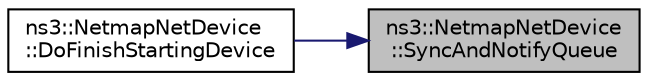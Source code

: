 digraph "ns3::NetmapNetDevice::SyncAndNotifyQueue"
{
 // LATEX_PDF_SIZE
  edge [fontname="Helvetica",fontsize="10",labelfontname="Helvetica",labelfontsize="10"];
  node [fontname="Helvetica",fontsize="10",shape=record];
  rankdir="RL";
  Node1 [label="ns3::NetmapNetDevice\l::SyncAndNotifyQueue",height=0.2,width=0.4,color="black", fillcolor="grey75", style="filled", fontcolor="black",tooltip="This function syncs netmap ring and notifies netdevice queue."];
  Node1 -> Node2 [dir="back",color="midnightblue",fontsize="10",style="solid",fontname="Helvetica"];
  Node2 [label="ns3::NetmapNetDevice\l::DoFinishStartingDevice",height=0.2,width=0.4,color="black", fillcolor="white", style="filled",URL="$classns3_1_1_netmap_net_device.html#a7dbfbc89db959c93fbd6dc22a9a898ba",tooltip="Complete additional actions, if any, to spin up down the device."];
}
